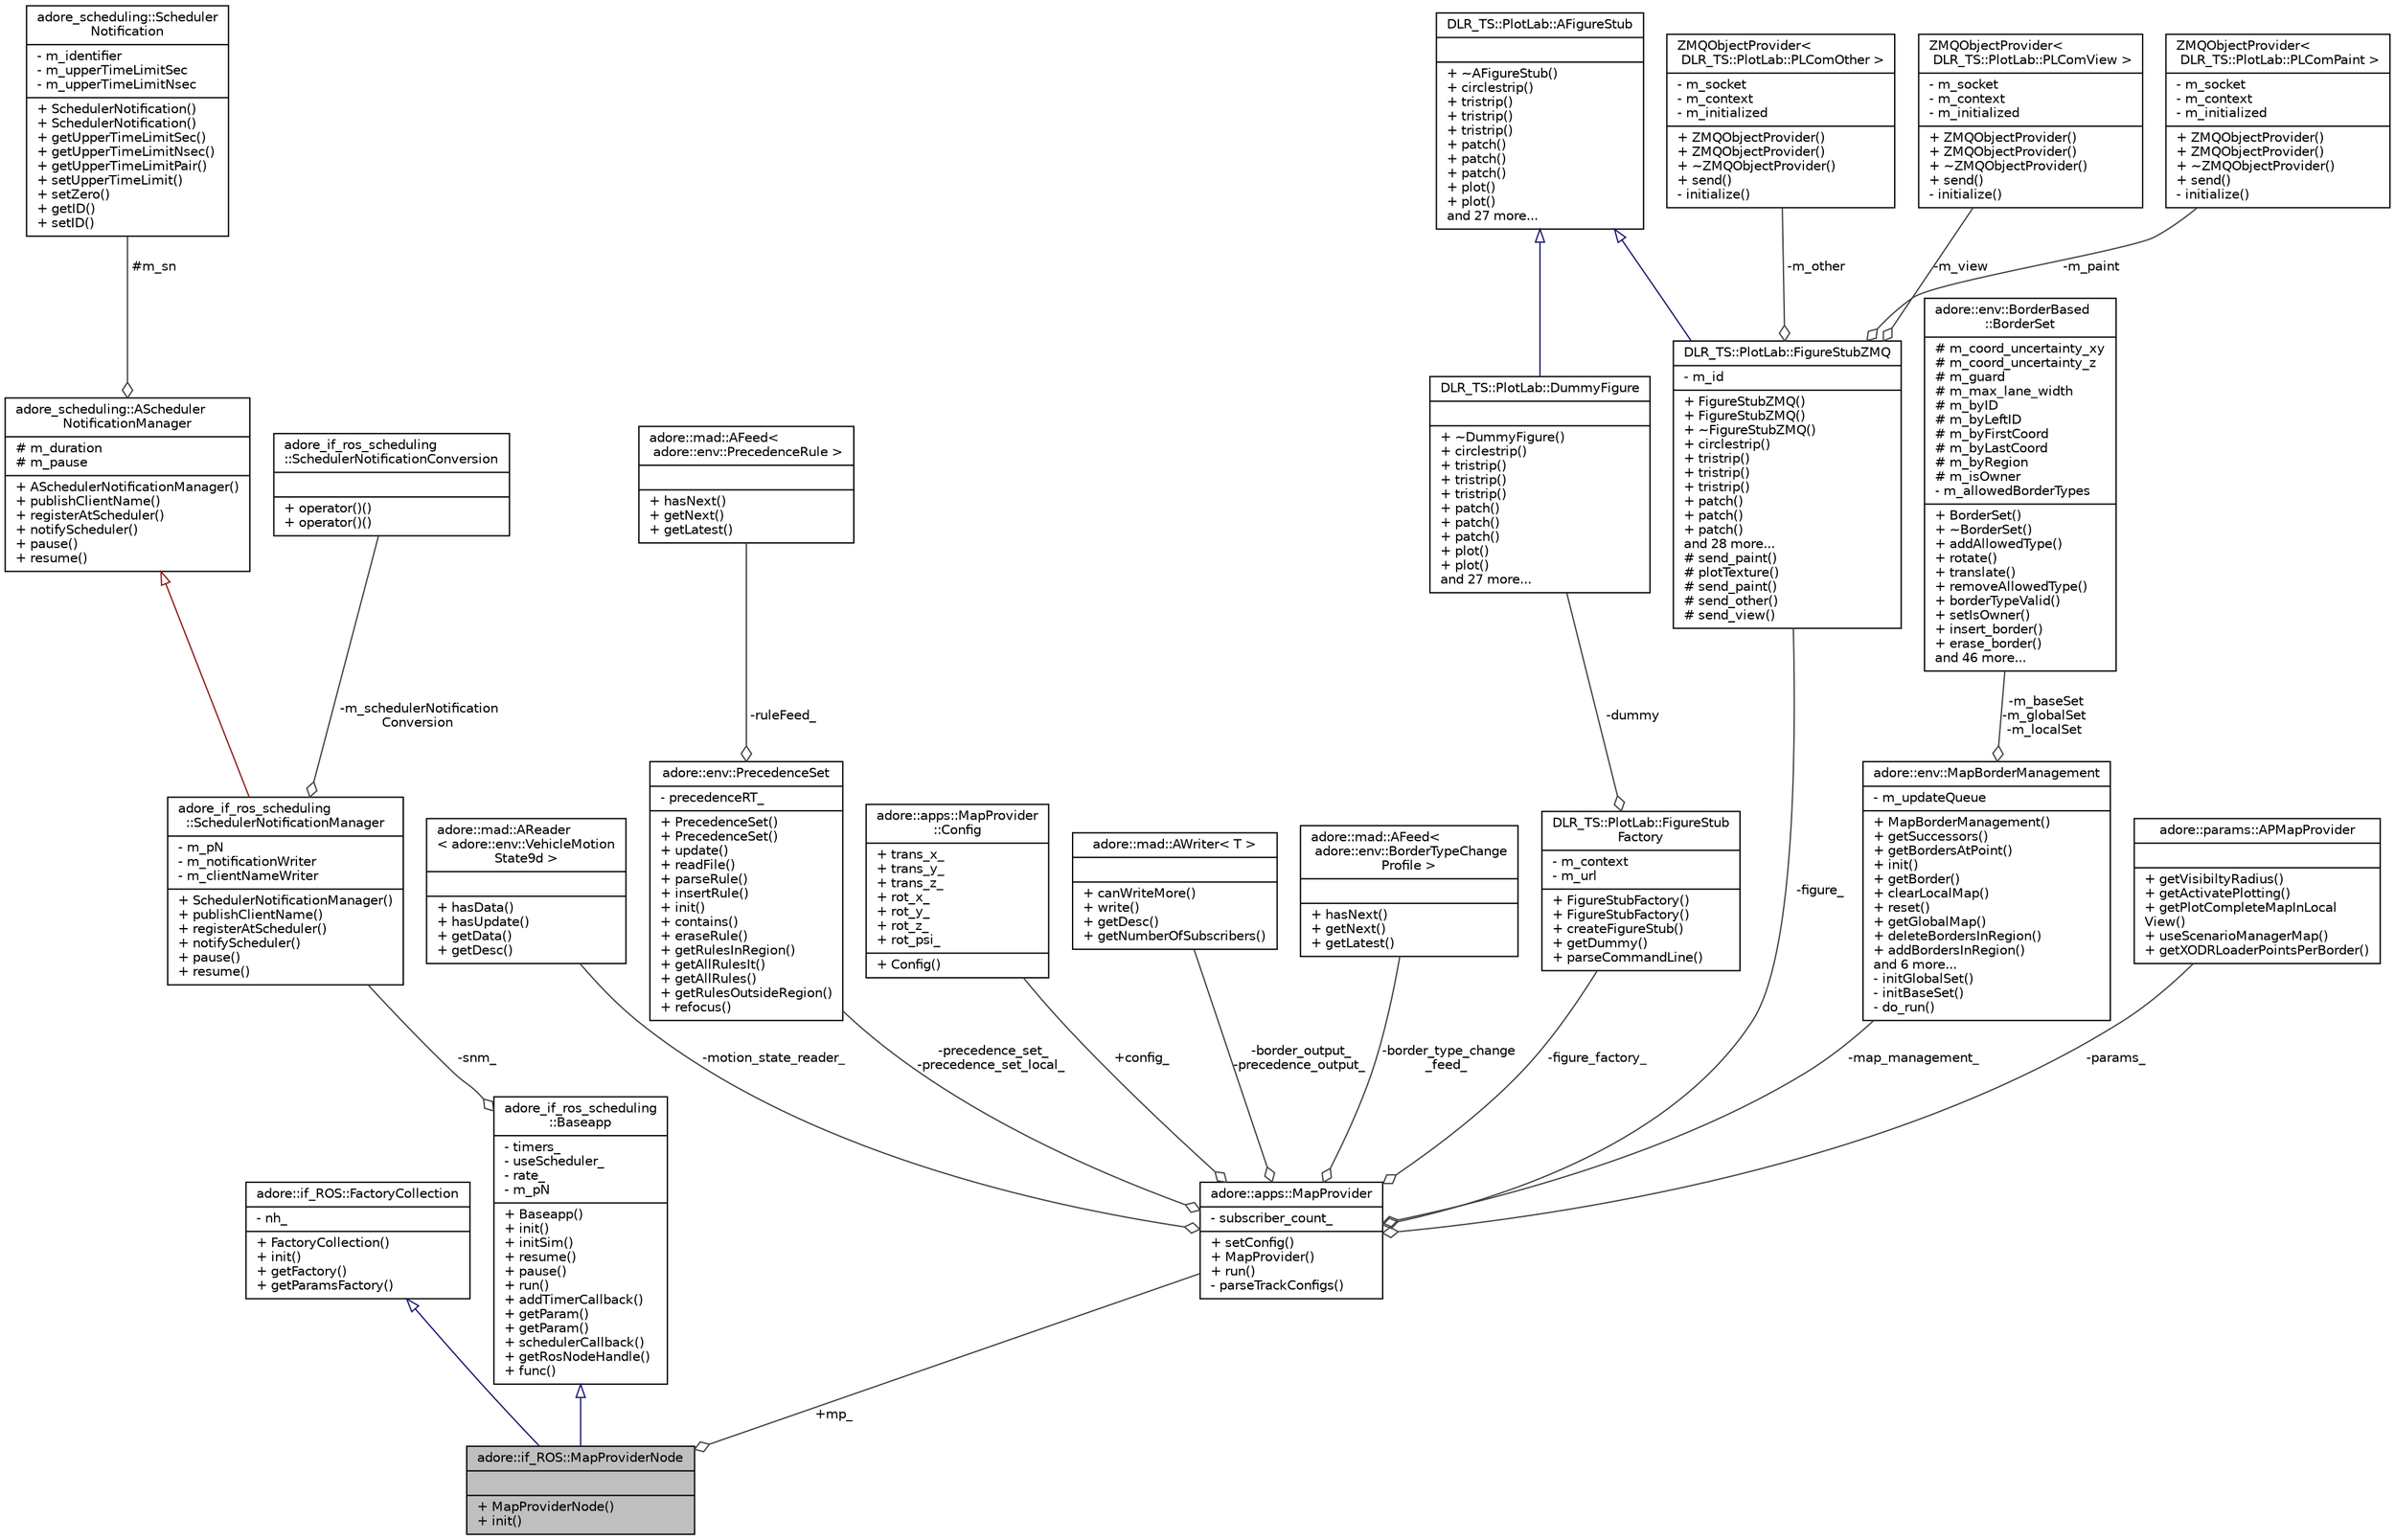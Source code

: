 digraph "adore::if_ROS::MapProviderNode"
{
 // LATEX_PDF_SIZE
  edge [fontname="Helvetica",fontsize="10",labelfontname="Helvetica",labelfontsize="10"];
  node [fontname="Helvetica",fontsize="10",shape=record];
  Node1 [label="{adore::if_ROS::MapProviderNode\n||+ MapProviderNode()\l+ init()\l}",height=0.2,width=0.4,color="black", fillcolor="grey75", style="filled", fontcolor="black",tooltip=" "];
  Node2 -> Node1 [dir="back",color="midnightblue",fontsize="10",style="solid",arrowtail="onormal",fontname="Helvetica"];
  Node2 [label="{adore::if_ROS::FactoryCollection\n|- nh_\l|+ FactoryCollection()\l+ init()\l+ getFactory()\l+ getParamsFactory()\l}",height=0.2,width=0.4,color="black", fillcolor="white", style="filled",URL="$classadore_1_1if__ROS_1_1FactoryCollection.html",tooltip=" "];
  Node3 -> Node1 [dir="back",color="midnightblue",fontsize="10",style="solid",arrowtail="onormal",fontname="Helvetica"];
  Node3 [label="{adore_if_ros_scheduling\l::Baseapp\n|- timers_\l- useScheduler_\l- rate_\l- m_pN\l|+ Baseapp()\l+ init()\l+ initSim()\l+ resume()\l+ pause()\l+ run()\l+ addTimerCallback()\l+ getParam()\l+ getParam()\l+ schedulerCallback()\l+ getRosNodeHandle()\l+ func()\l}",height=0.2,width=0.4,color="black", fillcolor="white", style="filled",URL="$classadore__if__ros__scheduling_1_1Baseapp.html",tooltip=" "];
  Node4 -> Node3 [color="grey25",fontsize="10",style="solid",label=" -snm_" ,arrowhead="odiamond",fontname="Helvetica"];
  Node4 [label="{adore_if_ros_scheduling\l::SchedulerNotificationManager\n|- m_pN\l- m_notificationWriter\l- m_clientNameWriter\l|+ SchedulerNotificationManager()\l+ publishClientName()\l+ registerAtScheduler()\l+ notifyScheduler()\l+ pause()\l+ resume()\l}",height=0.2,width=0.4,color="black", fillcolor="white", style="filled",URL="$classadore__if__ros__scheduling_1_1SchedulerNotificationManager.html",tooltip=" "];
  Node5 -> Node4 [dir="back",color="firebrick4",fontsize="10",style="solid",arrowtail="onormal",fontname="Helvetica"];
  Node5 [label="{adore_scheduling::AScheduler\lNotificationManager\n|# m_duration\l# m_pause\l|+ ASchedulerNotificationManager()\l+ publishClientName()\l+ registerAtScheduler()\l+ notifyScheduler()\l+ pause()\l+ resume()\l}",height=0.2,width=0.4,color="black", fillcolor="white", style="filled",URL="$classadore__scheduling_1_1ASchedulerNotificationManager.html",tooltip=" "];
  Node6 -> Node5 [color="grey25",fontsize="10",style="solid",label=" #m_sn" ,arrowhead="odiamond",fontname="Helvetica"];
  Node6 [label="{adore_scheduling::Scheduler\lNotification\n|- m_identifier\l- m_upperTimeLimitSec\l- m_upperTimeLimitNsec\l|+ SchedulerNotification()\l+ SchedulerNotification()\l+ getUpperTimeLimitSec()\l+ getUpperTimeLimitNsec()\l+ getUpperTimeLimitPair()\l+ setUpperTimeLimit()\l+ setZero()\l+ getID()\l+ setID()\l}",height=0.2,width=0.4,color="black", fillcolor="white", style="filled",URL="$classadore__scheduling_1_1SchedulerNotification.html",tooltip=" "];
  Node7 -> Node4 [color="grey25",fontsize="10",style="solid",label=" -m_schedulerNotification\lConversion" ,arrowhead="odiamond",fontname="Helvetica"];
  Node7 [label="{adore_if_ros_scheduling\l::SchedulerNotificationConversion\n||+ operator()()\l+ operator()()\l}",height=0.2,width=0.4,color="black", fillcolor="white", style="filled",URL="$classadore__if__ros__scheduling_1_1SchedulerNotificationConversion.html",tooltip=" "];
  Node8 -> Node1 [color="grey25",fontsize="10",style="solid",label=" +mp_" ,arrowhead="odiamond",fontname="Helvetica"];
  Node8 [label="{adore::apps::MapProvider\n|- subscriber_count_\l|+ setConfig()\l+ MapProvider()\l+ run()\l- parseTrackConfigs()\l}",height=0.2,width=0.4,color="black", fillcolor="white", style="filled",URL="$classadore_1_1apps_1_1MapProvider.html",tooltip="base class for middleware dependent implementations of the map provider module"];
  Node9 -> Node8 [color="grey25",fontsize="10",style="solid",label=" -motion_state_reader_" ,arrowhead="odiamond",fontname="Helvetica"];
  Node9 [label="{adore::mad::AReader\l\< adore::env::VehicleMotion\lState9d \>\n||+ hasData()\l+ hasUpdate()\l+ getData()\l+ getDesc()\l}",height=0.2,width=0.4,color="black", fillcolor="white", style="filled",URL="$classadore_1_1mad_1_1AReader.html",tooltip=" "];
  Node10 -> Node8 [color="grey25",fontsize="10",style="solid",label=" -precedence_set_\n-precedence_set_local_" ,arrowhead="odiamond",fontname="Helvetica"];
  Node10 [label="{adore::env::PrecedenceSet\n|- precedenceRT_\l|+ PrecedenceSet()\l+ PrecedenceSet()\l+ update()\l+ readFile()\l+ parseRule()\l+ insertRule()\l+ init()\l+ contains()\l+ eraseRule()\l+ getRulesInRegion()\l+ getAllRulesIt()\l+ getAllRules()\l+ getRulesOutsideRegion()\l+ refocus()\l}",height=0.2,width=0.4,color="black", fillcolor="white", style="filled",URL="$classadore_1_1env_1_1PrecedenceSet.html",tooltip="PrecedenceSet contains PrecedenceRules, indexed by the area they affect."];
  Node11 -> Node10 [color="grey25",fontsize="10",style="solid",label=" -ruleFeed_" ,arrowhead="odiamond",fontname="Helvetica"];
  Node11 [label="{adore::mad::AFeed\<\l adore::env::PrecedenceRule \>\n||+ hasNext()\l+ getNext()\l+ getLatest()\l}",height=0.2,width=0.4,color="black", fillcolor="white", style="filled",URL="$classadore_1_1mad_1_1AFeed.html",tooltip=" "];
  Node12 -> Node8 [color="grey25",fontsize="10",style="solid",label=" +config_" ,arrowhead="odiamond",fontname="Helvetica"];
  Node12 [label="{adore::apps::MapProvider\l::Config\n|+ trans_x_\l+ trans_y_\l+ trans_z_\l+ rot_x_\l+ rot_y_\l+ rot_z_\l+ rot_psi_\l|+ Config()\l}",height=0.2,width=0.4,color="black", fillcolor="white", style="filled",URL="$structadore_1_1apps_1_1MapProvider_1_1Config.html",tooltip=" "];
  Node13 -> Node8 [color="grey25",fontsize="10",style="solid",label=" -border_output_\n-precedence_output_" ,arrowhead="odiamond",fontname="Helvetica"];
  Node13 [label="{adore::mad::AWriter\< T \>\n||+ canWriteMore()\l+ write()\l+ getDesc()\l+ getNumberOfSubscribers()\l}",height=0.2,width=0.4,color="black", fillcolor="white", style="filled",URL="$classadore_1_1mad_1_1AWriter.html",tooltip=" "];
  Node14 -> Node8 [color="grey25",fontsize="10",style="solid",label=" -border_type_change\l_feed_" ,arrowhead="odiamond",fontname="Helvetica"];
  Node14 [label="{adore::mad::AFeed\<\l adore::env::BorderTypeChange\lProfile \>\n||+ hasNext()\l+ getNext()\l+ getLatest()\l}",height=0.2,width=0.4,color="black", fillcolor="white", style="filled",URL="$classadore_1_1mad_1_1AFeed.html",tooltip=" "];
  Node15 -> Node8 [color="grey25",fontsize="10",style="solid",label=" -figure_" ,arrowhead="odiamond",fontname="Helvetica"];
  Node15 [label="{DLR_TS::PlotLab::FigureStubZMQ\n|- m_id\l|+ FigureStubZMQ()\l+ FigureStubZMQ()\l+ ~FigureStubZMQ()\l+ circlestrip()\l+ tristrip()\l+ tristrip()\l+ tristrip()\l+ patch()\l+ patch()\l+ patch()\land 28 more...\l# send_paint()\l# plotTexture()\l# send_paint()\l# send_other()\l# send_view()\l}",height=0.2,width=0.4,color="black", fillcolor="white", style="filled",URL="$classDLR__TS_1_1PlotLab_1_1FigureStubZMQ.html",tooltip=" "];
  Node16 -> Node15 [dir="back",color="midnightblue",fontsize="10",style="solid",arrowtail="onormal",fontname="Helvetica"];
  Node16 [label="{DLR_TS::PlotLab::AFigureStub\n||+ ~AFigureStub()\l+ circlestrip()\l+ tristrip()\l+ tristrip()\l+ tristrip()\l+ patch()\l+ patch()\l+ patch()\l+ plot()\l+ plot()\land 27 more...\l}",height=0.2,width=0.4,color="black", fillcolor="white", style="filled",URL="$classDLR__TS_1_1PlotLab_1_1AFigureStub.html",tooltip=" "];
  Node17 -> Node15 [color="grey25",fontsize="10",style="solid",label=" -m_other" ,arrowhead="odiamond",fontname="Helvetica"];
  Node17 [label="{ZMQObjectProvider\<\l DLR_TS::PlotLab::PLComOther \>\n|- m_socket\l- m_context\l- m_initialized\l|+ ZMQObjectProvider()\l+ ZMQObjectProvider()\l+ ~ZMQObjectProvider()\l+ send()\l- initialize()\l}",height=0.2,width=0.4,color="black", fillcolor="white", style="filled",URL="$classZMQObjectProvider.html",tooltip=" "];
  Node18 -> Node15 [color="grey25",fontsize="10",style="solid",label=" -m_view" ,arrowhead="odiamond",fontname="Helvetica"];
  Node18 [label="{ZMQObjectProvider\<\l DLR_TS::PlotLab::PLComView \>\n|- m_socket\l- m_context\l- m_initialized\l|+ ZMQObjectProvider()\l+ ZMQObjectProvider()\l+ ~ZMQObjectProvider()\l+ send()\l- initialize()\l}",height=0.2,width=0.4,color="black", fillcolor="white", style="filled",URL="$classZMQObjectProvider.html",tooltip=" "];
  Node19 -> Node15 [color="grey25",fontsize="10",style="solid",label=" -m_paint" ,arrowhead="odiamond",fontname="Helvetica"];
  Node19 [label="{ZMQObjectProvider\<\l DLR_TS::PlotLab::PLComPaint \>\n|- m_socket\l- m_context\l- m_initialized\l|+ ZMQObjectProvider()\l+ ZMQObjectProvider()\l+ ~ZMQObjectProvider()\l+ send()\l- initialize()\l}",height=0.2,width=0.4,color="black", fillcolor="white", style="filled",URL="$classZMQObjectProvider.html",tooltip=" "];
  Node20 -> Node8 [color="grey25",fontsize="10",style="solid",label=" -figure_factory_" ,arrowhead="odiamond",fontname="Helvetica"];
  Node20 [label="{DLR_TS::PlotLab::FigureStub\lFactory\n|- m_context\l- m_url\l|+ FigureStubFactory()\l+ FigureStubFactory()\l+ createFigureStub()\l+ getDummy()\l+ parseCommandLine()\l}",height=0.2,width=0.4,color="black", fillcolor="white", style="filled",URL="$classDLR__TS_1_1PlotLab_1_1FigureStubFactory.html",tooltip=" "];
  Node21 -> Node20 [color="grey25",fontsize="10",style="solid",label=" -dummy" ,arrowhead="odiamond",fontname="Helvetica"];
  Node21 [label="{DLR_TS::PlotLab::DummyFigure\n||+ ~DummyFigure()\l+ circlestrip()\l+ tristrip()\l+ tristrip()\l+ tristrip()\l+ patch()\l+ patch()\l+ patch()\l+ plot()\l+ plot()\land 27 more...\l}",height=0.2,width=0.4,color="black", fillcolor="white", style="filled",URL="$classDLR__TS_1_1PlotLab_1_1DummyFigure.html",tooltip=" "];
  Node16 -> Node21 [dir="back",color="midnightblue",fontsize="10",style="solid",arrowtail="onormal",fontname="Helvetica"];
  Node22 -> Node8 [color="grey25",fontsize="10",style="solid",label=" -map_management_" ,arrowhead="odiamond",fontname="Helvetica"];
  Node22 [label="{adore::env::MapBorderManagement\n|- m_updateQueue\l|+ MapBorderManagement()\l+ getSuccessors()\l+ getBordersAtPoint()\l+ init()\l+ getBorder()\l+ clearLocalMap()\l+ reset()\l+ getGlobalMap()\l+ deleteBordersInRegion()\l+ addBordersInRegion()\land 6 more...\l- initGlobalSet()\l- initBaseSet()\l- do_run()\l}",height=0.2,width=0.4,color="black", fillcolor="white", style="filled",URL="$classadore_1_1env_1_1MapBorderManagement.html",tooltip="Automatically manage local map and necessary updates based on vehicle position and last state of obje..."];
  Node23 -> Node22 [color="grey25",fontsize="10",style="solid",label=" -m_baseSet\n-m_globalSet\n-m_localSet" ,arrowhead="odiamond",fontname="Helvetica"];
  Node23 [label="{adore::env::BorderBased\l::BorderSet\n|# m_coord_uncertainty_xy\l# m_coord_uncertainty_z\l# m_guard\l# m_max_lane_width\l# m_byID\l# m_byLeftID\l# m_byFirstCoord\l# m_byLastCoord\l# m_byRegion\l# m_isOwner\l- m_allowedBorderTypes\l|+ BorderSet()\l+ ~BorderSet()\l+ addAllowedType()\l+ rotate()\l+ translate()\l+ removeAllowedType()\l+ borderTypeValid()\l+ setIsOwner()\l+ insert_border()\l+ erase_border()\land 46 more...\l}",height=0.2,width=0.4,color="black", fillcolor="white", style="filled",URL="$classadore_1_1env_1_1BorderBased_1_1BorderSet.html",tooltip="efficiently store borders in boost R-tree"];
  Node24 -> Node8 [color="grey25",fontsize="10",style="solid",label=" -params_" ,arrowhead="odiamond",fontname="Helvetica"];
  Node24 [label="{adore::params::APMapProvider\n||+ getVisibiltyRadius()\l+ getActivatePlotting()\l+ getPlotCompleteMapInLocal\lView()\l+ useScenarioManagerMap()\l+ getXODRLoaderPointsPerBorder()\l}",height=0.2,width=0.4,color="black", fillcolor="white", style="filled",URL="$classadore_1_1params_1_1APMapProvider.html",tooltip="abstract class containing parameters to configure aspects of the map provider"];
}
